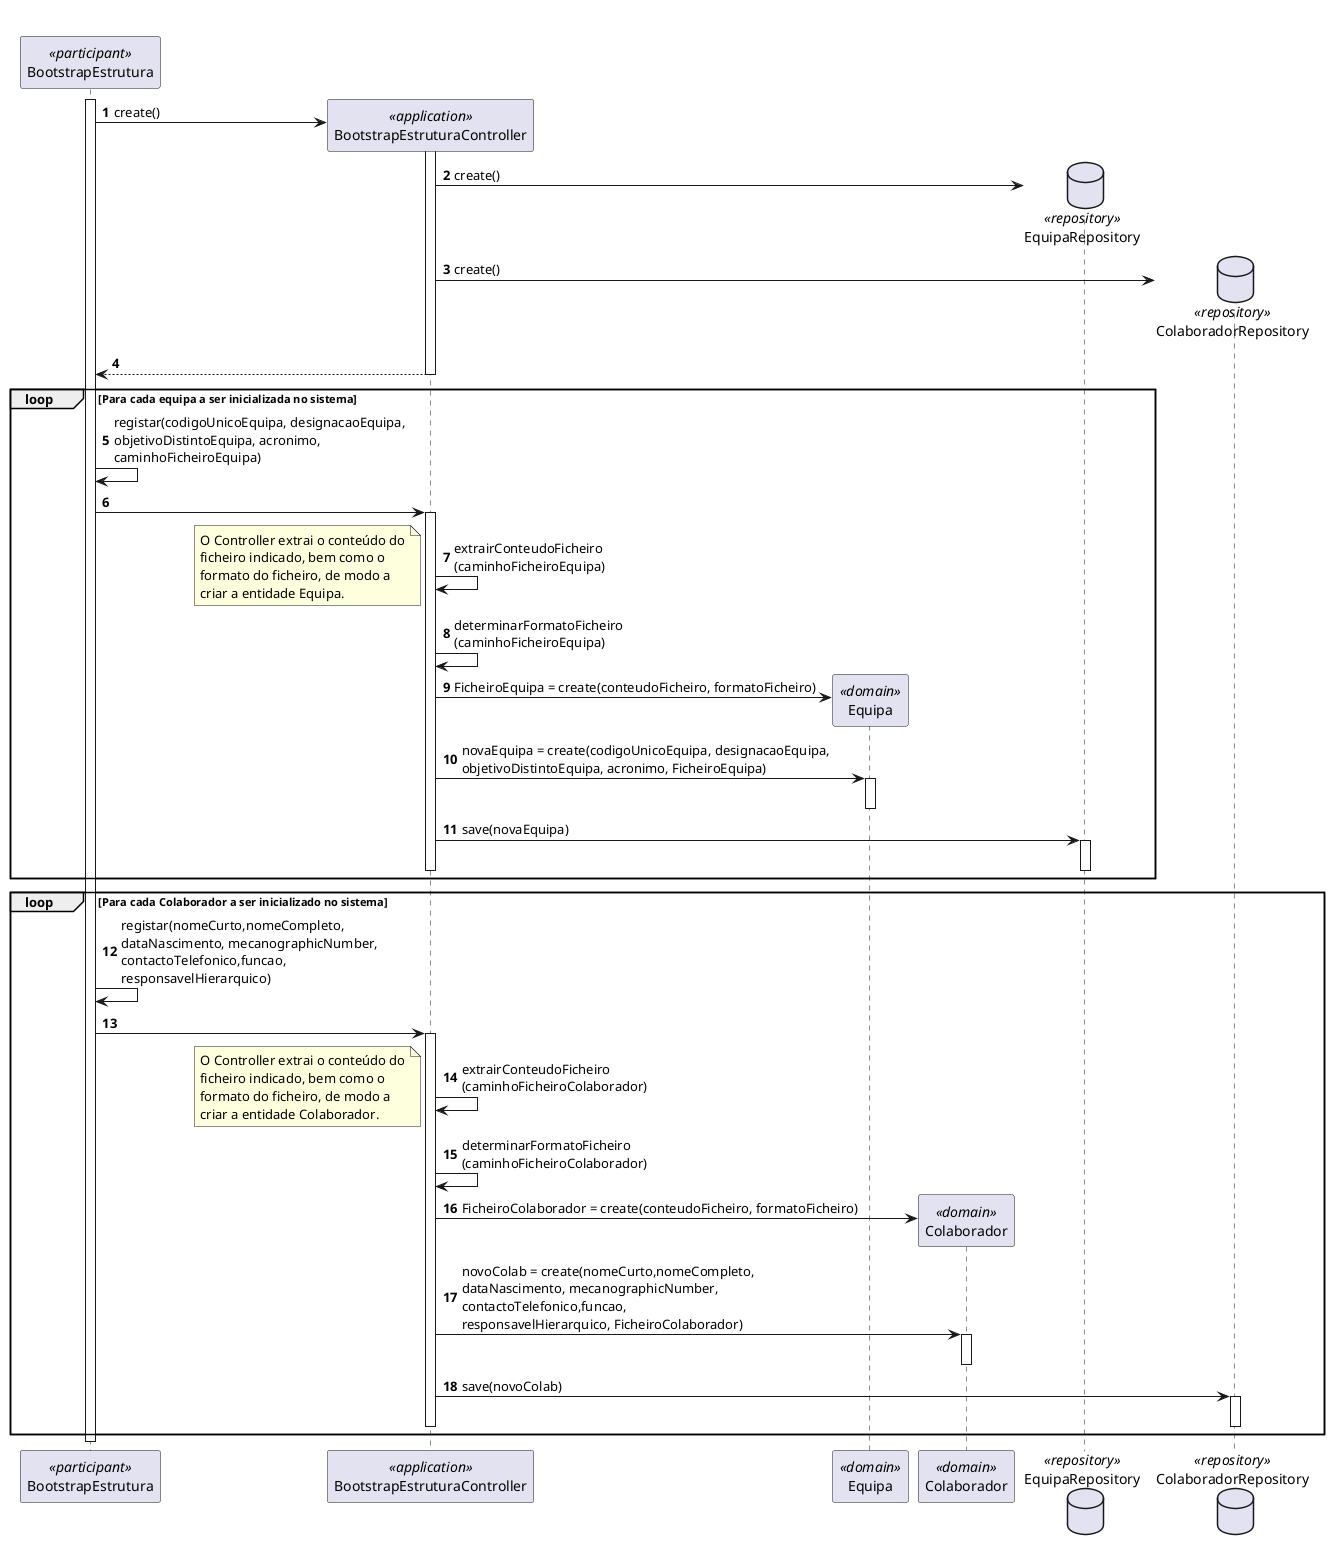 @startuml
'https://plantuml.com/sequence-diagram

autonumber

participant BootstrapEstrutura as boot <<participant>>
participant BootstrapEstruturaController as Controller <<application>>
participant Equipa as equipa <<domain>>
participant Colaborador as colab <<domain>>
database EquipaRepository as equipaRepository <<repository>>
database ColaboradorRepository as colabRepository <<repository>>

activate boot

create Controller
boot -> Controller++ : create()

create equipaRepository
Controller -> equipaRepository : create()

create colabRepository
Controller -> colabRepository : create()

Controller --> boot
Controller--

loop Para cada equipa a ser inicializada no sistema

    boot -> boot : registar(codigoUnicoEquipa, designacaoEquipa, \nobjetivoDistintoEquipa, acronimo, \ncaminhoFicheiroEquipa)


    boot -> Controller++ :

    Controller -> Controller : extrairConteudoFicheiro                  \n(caminhoFicheiroEquipa)
    note left
        O Controller extrai o conteúdo do
        ficheiro indicado, bem como o
        formato do ficheiro, de modo a
        criar a entidade Equipa.
    end note
    Controller -> Controller : determinarFormatoFicheiro                  \n(caminhoFicheiroEquipa)
    create equipa
    Controller -> equipa : FicheiroEquipa = create(conteudoFicheiro, formatoFicheiro)


    Controller -> equipa : novaEquipa = create(codigoUnicoEquipa, designacaoEquipa, \nobjetivoDistintoEquipa, acronimo, FicheiroEquipa)
    activate equipa
    deactivate equipa
    Controller -> equipaRepository : save(novaEquipa)
    activate equipaRepository
    deactivate equipaRepository
    Controller--
end loop

loop Para cada Colaborador a ser inicializado no sistema
boot -> boot : registar(nomeCurto,nomeCompleto, \ndataNascimento, mecanographicNumber, \ncontactoTelefonico,funcao, \nresponsavelHierarquico)


    boot -> Controller++ :

Controller -> Controller : extrairConteudoFicheiro                  \n(caminhoFicheiroColaborador)
    note left
        O Controller extrai o conteúdo do
        ficheiro indicado, bem como o
        formato do ficheiro, de modo a
        criar a entidade Colaborador.
    end note
    Controller -> Controller : determinarFormatoFicheiro                  \n(caminhoFicheiroColaborador)
    create colab
    Controller -> colab : FicheiroColaborador = create(conteudoFicheiro, formatoFicheiro)

    Controller -> colab : novoColab = create(nomeCurto,nomeCompleto, \ndataNascimento, mecanographicNumber, \ncontactoTelefonico,funcao, \nresponsavelHierarquico, FicheiroColaborador)
    activate colab
    deactivate colab
    Controller -> colabRepository : save(novoColab)
    activate colabRepository
    deactivate colabRepository
    Controller--


   end loop

deactivate boot

@enduml